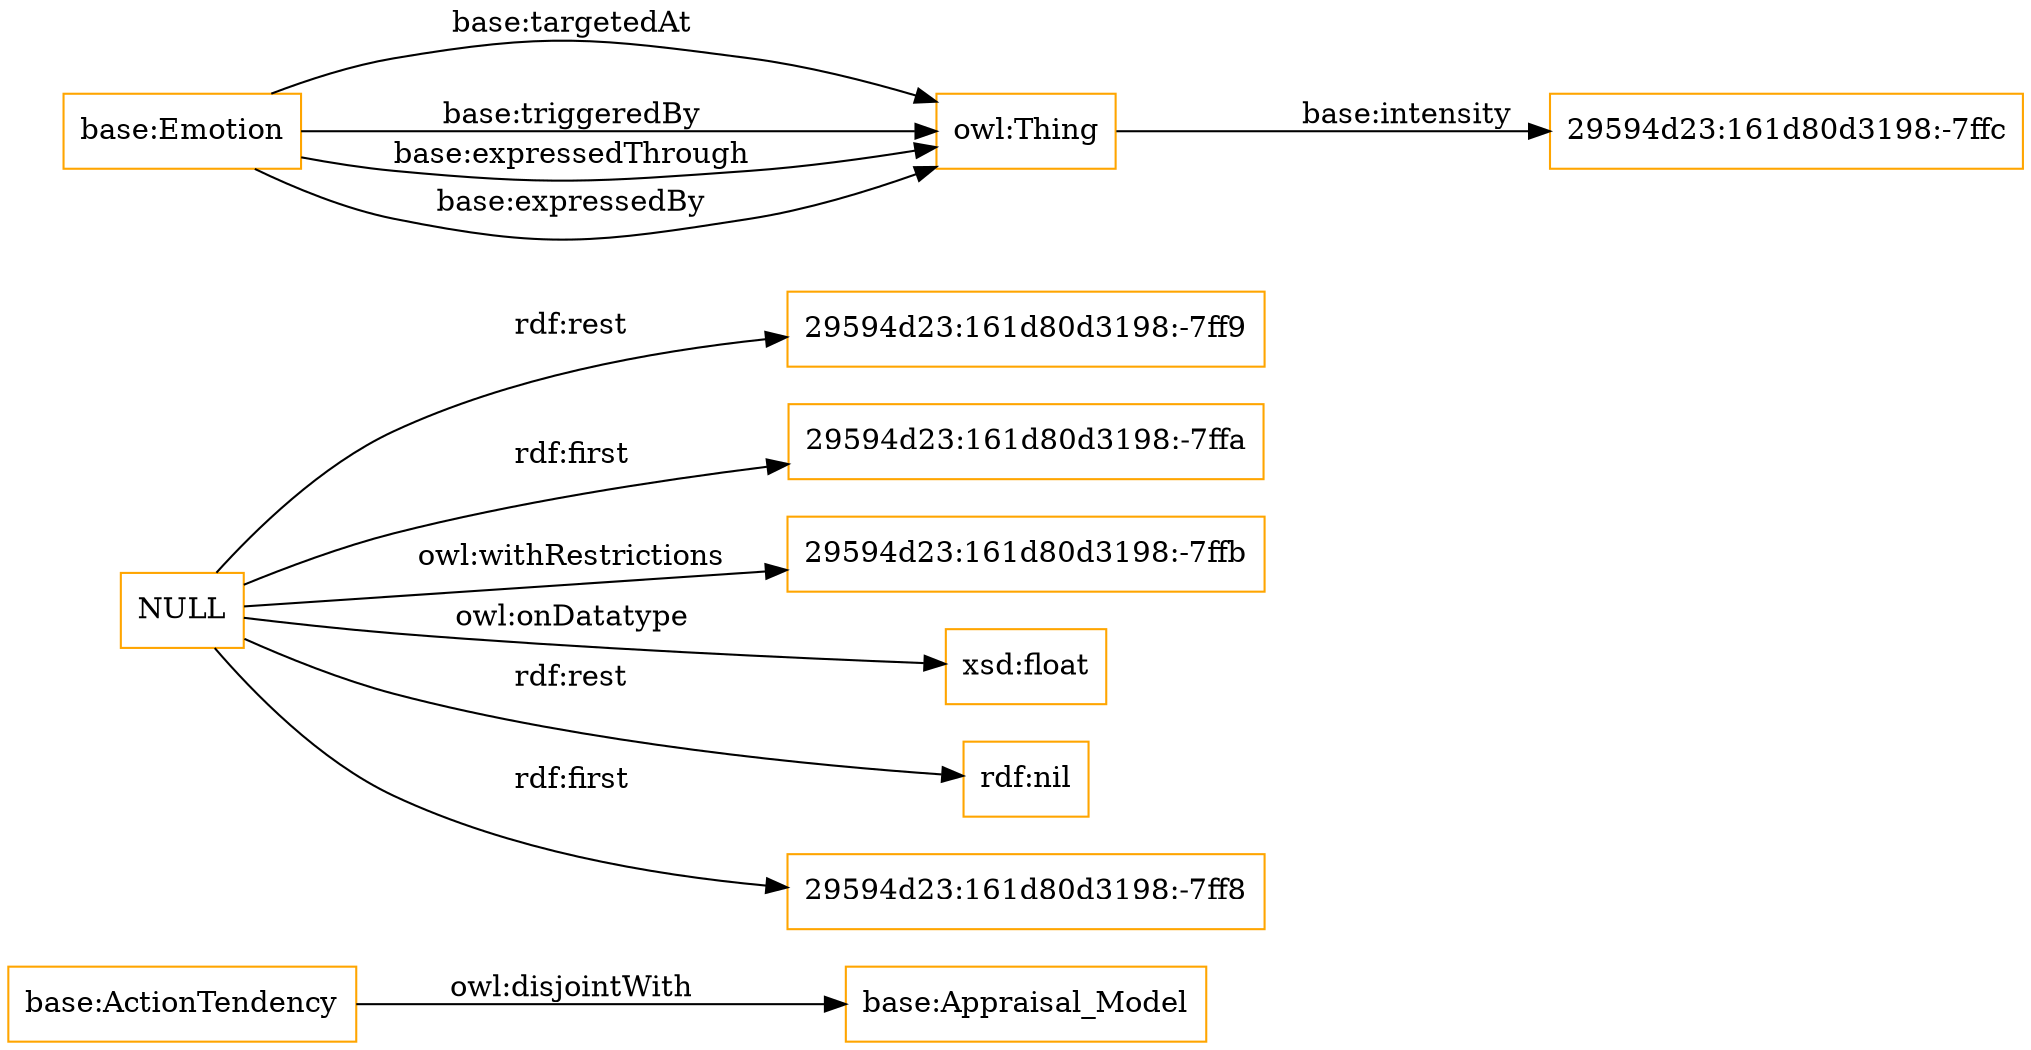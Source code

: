 digraph ar2dtool_diagram { 
rankdir=LR;
size="1501"
node [shape = rectangle, color="orange"]; "base:ActionTendency" "base:Appraisal_Model" ; /*classes style*/
	"base:ActionTendency" -> "base:Appraisal_Model" [ label = "owl:disjointWith" ];
	"NULL" -> "29594d23:161d80d3198:-7ff9" [ label = "rdf:rest" ];
	"NULL" -> "29594d23:161d80d3198:-7ffa" [ label = "rdf:first" ];
	"NULL" -> "29594d23:161d80d3198:-7ffb" [ label = "owl:withRestrictions" ];
	"NULL" -> "xsd:float" [ label = "owl:onDatatype" ];
	"NULL" -> "rdf:nil" [ label = "rdf:rest" ];
	"NULL" -> "29594d23:161d80d3198:-7ff8" [ label = "rdf:first" ];
	"base:Emotion" -> "owl:Thing" [ label = "base:targetedAt" ];
	"owl:Thing" -> "29594d23:161d80d3198:-7ffc" [ label = "base:intensity" ];
	"base:Emotion" -> "owl:Thing" [ label = "base:triggeredBy" ];
	"base:Emotion" -> "owl:Thing" [ label = "base:expressedThrough" ];
	"base:Emotion" -> "owl:Thing" [ label = "base:expressedBy" ];

}
